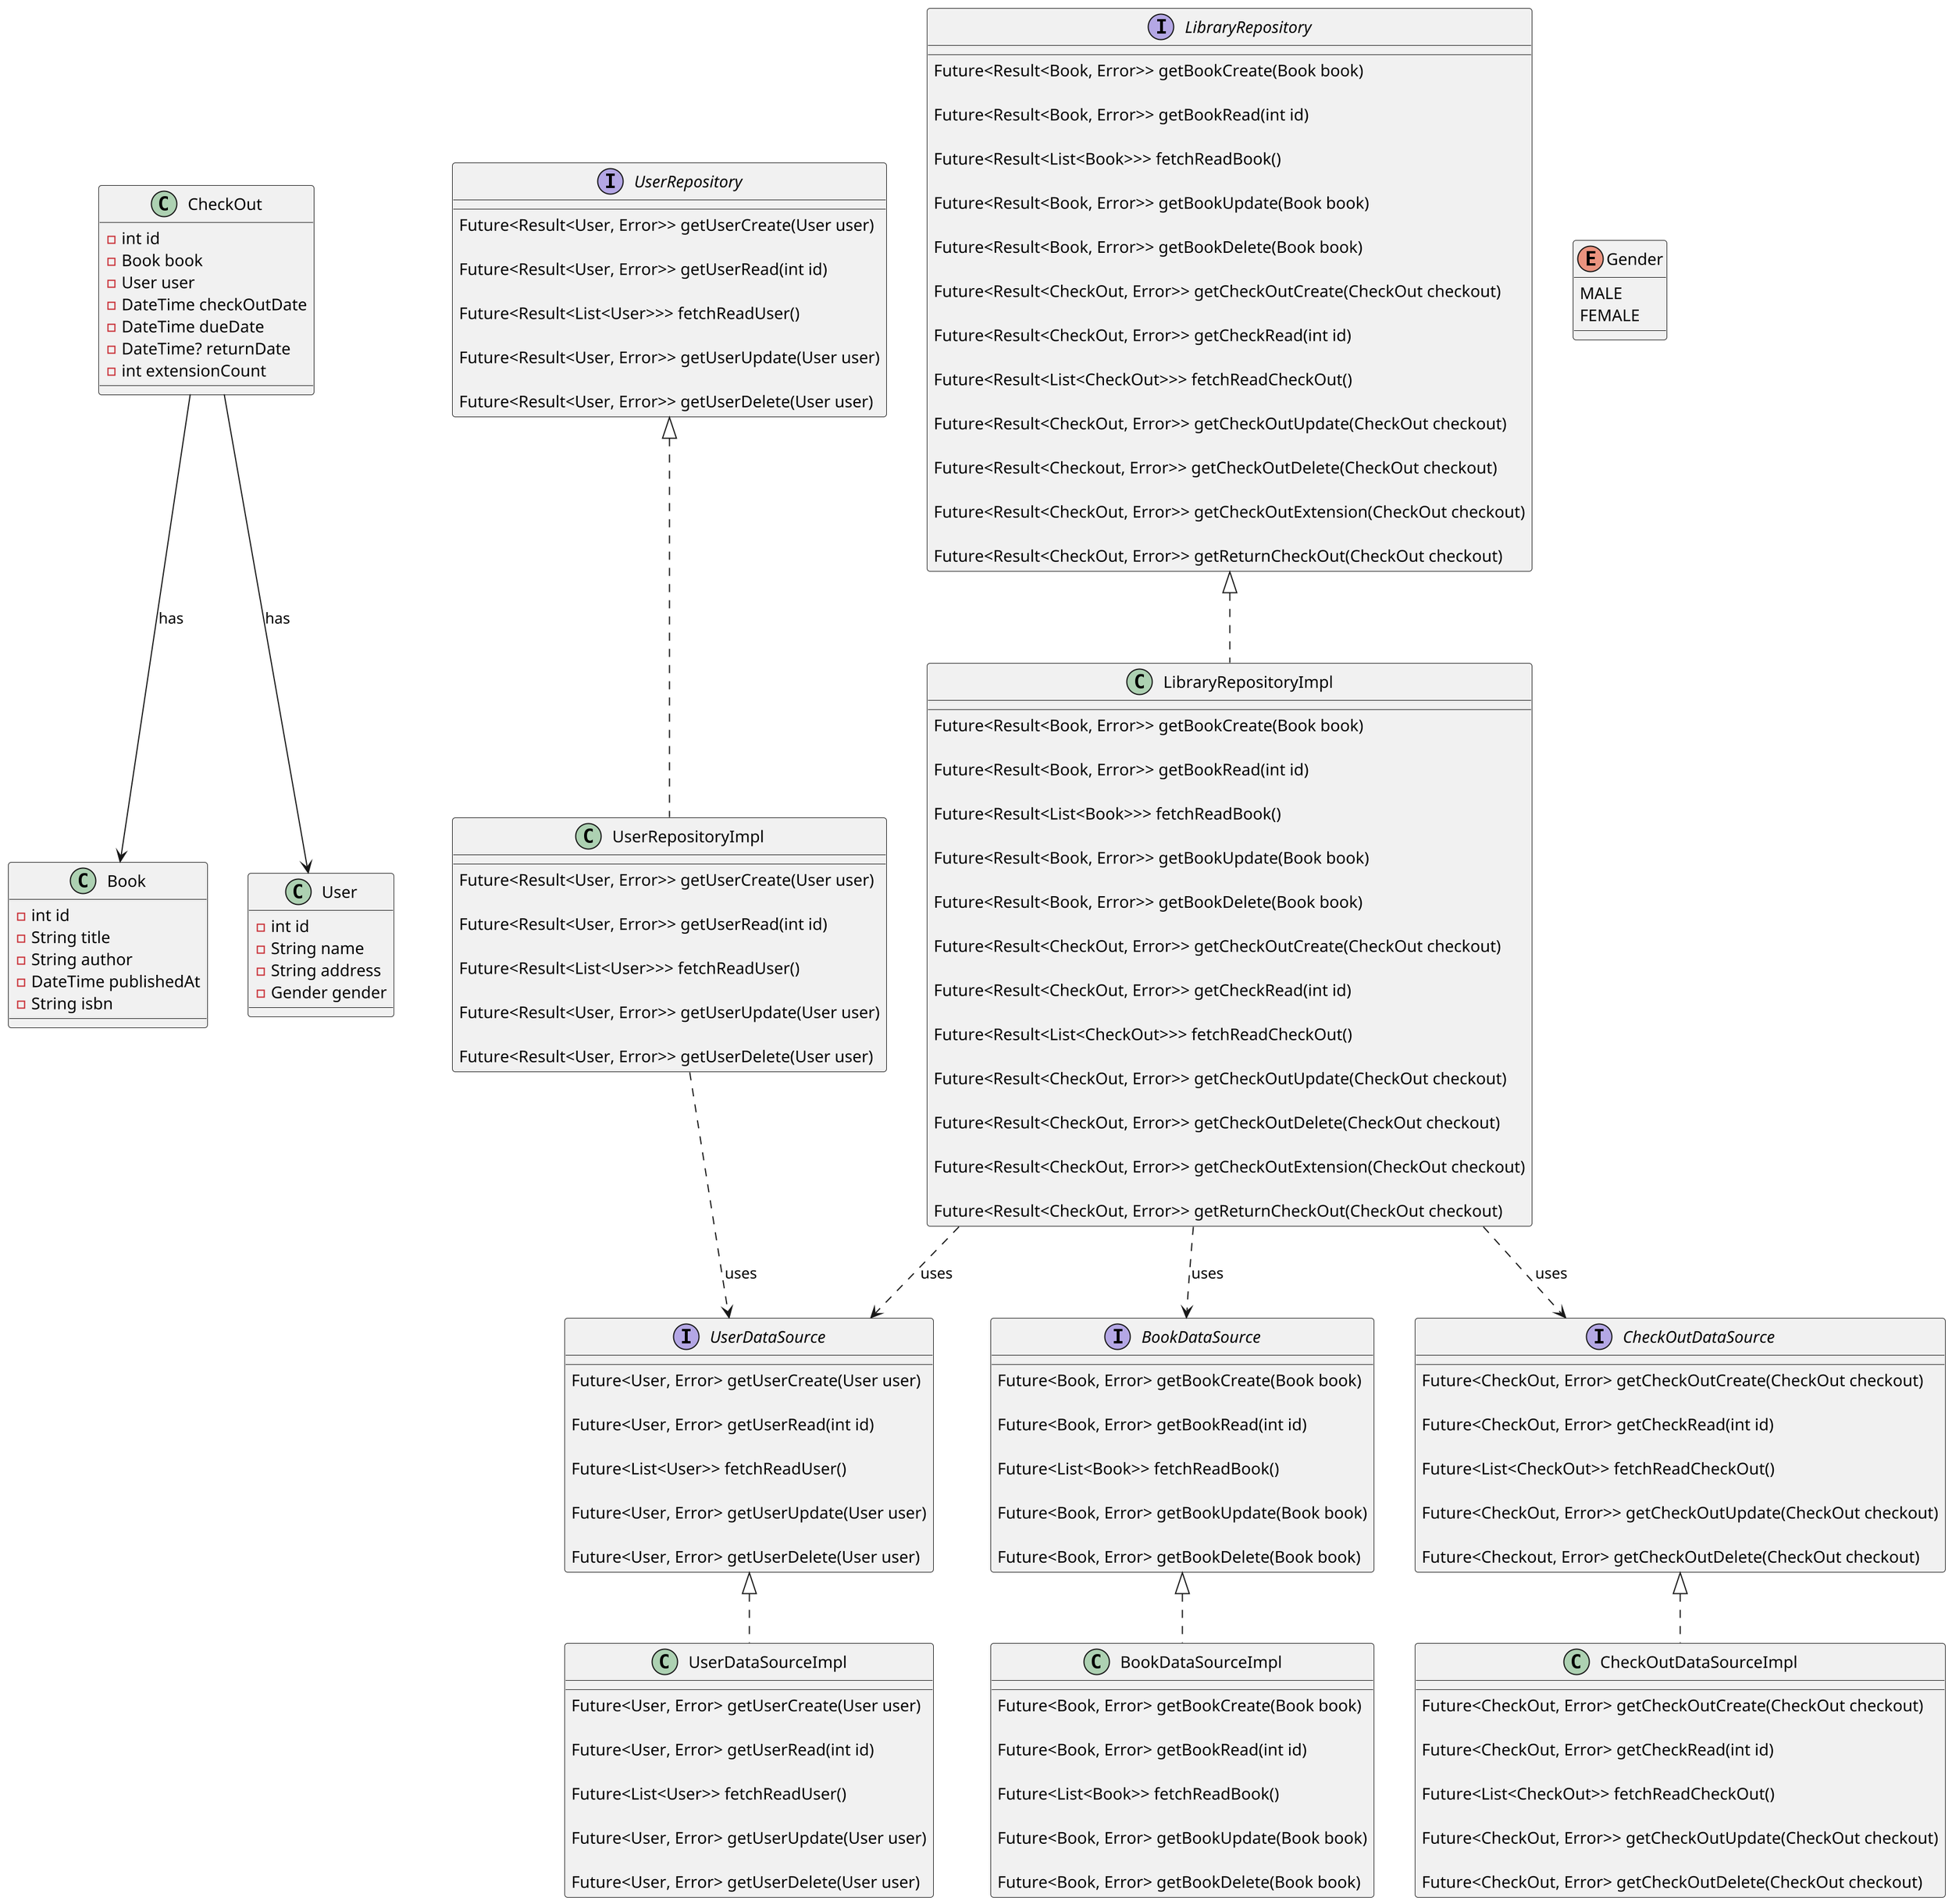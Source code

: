 @startuml
scale 2
class Book {
- int id
- String title
- String author
- DateTime publishedAt
- String isbn
}

class User {
- int id
- String name
- String address
- Gender gender
}

class CheckOut {
- int id
- Book book
- User user
- DateTime checkOutDate
- DateTime dueDate
- DateTime? returnDate
- int extensionCount

}

interface BookDataSource {

 Future<Book, Error> getBookCreate(Book book)

 Future<Book, Error> getBookRead(int id)

 Future<List<Book>> fetchReadBook()

 Future<Book, Error> getBookUpdate(Book book)

 Future<Book, Error> getBookDelete(Book book)

}

class BookDataSourceImpl implements BookDataSource {

 Future<Book, Error> getBookCreate(Book book)

 Future<Book, Error> getBookRead(int id)

 Future<List<Book>> fetchReadBook()

 Future<Book, Error> getBookUpdate(Book book)

 Future<Book, Error> getBookDelete(Book book)

 }

interface UserDataSource {

 Future<User, Error> getUserCreate(User user)

 Future<User, Error> getUserRead(int id)

 Future<List<User>> fetchReadUser()

 Future<User, Error> getUserUpdate(User user)

 Future<User, Error> getUserDelete(User user)

}

class UserDataSourceImpl implements UserDataSource {

  Future<User, Error> getUserCreate(User user)

  Future<User, Error> getUserRead(int id)

  Future<List<User>> fetchReadUser()

  Future<User, Error> getUserUpdate(User user)

  Future<User, Error> getUserDelete(User user)

}

interface CheckOutDataSource {

  Future<CheckOut, Error> getCheckOutCreate(CheckOut checkout)

  Future<CheckOut, Error> getCheckRead(int id)

  Future<List<CheckOut>> fetchReadCheckOut()

  Future<CheckOut, Error>> getCheckOutUpdate(CheckOut checkout)

  Future<Checkout, Error> getCheckOutDelete(CheckOut checkout)

}

class CheckOutDataSourceImpl implements CheckOutDataSource {

  Future<CheckOut, Error> getCheckOutCreate(CheckOut checkout)

  Future<CheckOut, Error> getCheckRead(int id)

  Future<List<CheckOut>> fetchReadCheckOut()

  Future<CheckOut, Error>> getCheckOutUpdate(CheckOut checkout)

  Future<CheckOut, Error> getCheckOutDelete(CheckOut checkout)

}

interface UserRepository {

  Future<Result<User, Error>> getUserCreate(User user)

  Future<Result<User, Error>> getUserRead(int id)

  Future<Result<List<User>>> fetchReadUser()

  Future<Result<User, Error>> getUserUpdate(User user)

  Future<Result<User, Error>> getUserDelete(User user)

}

class UserRepositoryImpl implements UserRepository {

  Future<Result<User, Error>> getUserCreate(User user)

  Future<Result<User, Error>> getUserRead(int id)

  Future<Result<List<User>>> fetchReadUser()

  Future<Result<User, Error>> getUserUpdate(User user)

  Future<Result<User, Error>> getUserDelete(User user)

}

interface LibraryRepository {

  Future<Result<Book, Error>> getBookCreate(Book book)

  Future<Result<Book, Error>> getBookRead(int id)

  Future<Result<List<Book>>> fetchReadBook()

  Future<Result<Book, Error>> getBookUpdate(Book book)

  Future<Result<Book, Error>> getBookDelete(Book book)

  Future<Result<CheckOut, Error>> getCheckOutCreate(CheckOut checkout)

  Future<Result<CheckOut, Error>> getCheckRead(int id)

  Future<Result<List<CheckOut>>> fetchReadCheckOut()

  Future<Result<CheckOut, Error>> getCheckOutUpdate(CheckOut checkout)

  Future<Result<Checkout, Error>> getCheckOutDelete(CheckOut checkout)

  Future<Result<CheckOut, Error>> getCheckOutExtension(CheckOut checkout)

  Future<Result<CheckOut, Error>> getReturnCheckOut(CheckOut checkout)
}

class LibraryRepositoryImpl implements LibraryRepository {

  Future<Result<Book, Error>> getBookCreate(Book book)

  Future<Result<Book, Error>> getBookRead(int id)

  Future<Result<List<Book>>> fetchReadBook()

  Future<Result<Book, Error>> getBookUpdate(Book book)

  Future<Result<Book, Error>> getBookDelete(Book book)

  Future<Result<CheckOut, Error>> getCheckOutCreate(CheckOut checkout)

  Future<Result<CheckOut, Error>> getCheckRead(int id)

  Future<Result<List<CheckOut>>> fetchReadCheckOut()

  Future<Result<CheckOut, Error>> getCheckOutUpdate(CheckOut checkout)

  Future<Result<CheckOut, Error>> getCheckOutDelete(CheckOut checkout)

  Future<Result<CheckOut, Error>> getCheckOutExtension(CheckOut checkout)

  Future<Result<CheckOut, Error>> getReturnCheckOut(CheckOut checkout)
}


enum Gender {
 MALE
 FEMALE
}

CheckOut --> User : has
CheckOut --> Book : has

UserRepositoryImpl ..> UserDataSource : uses
LibraryRepositoryImpl ..> BookDataSource : uses
LibraryRepositoryImpl ..> UserDataSource : uses
LibraryRepositoryImpl ..> CheckOutDataSource : uses


@enduml